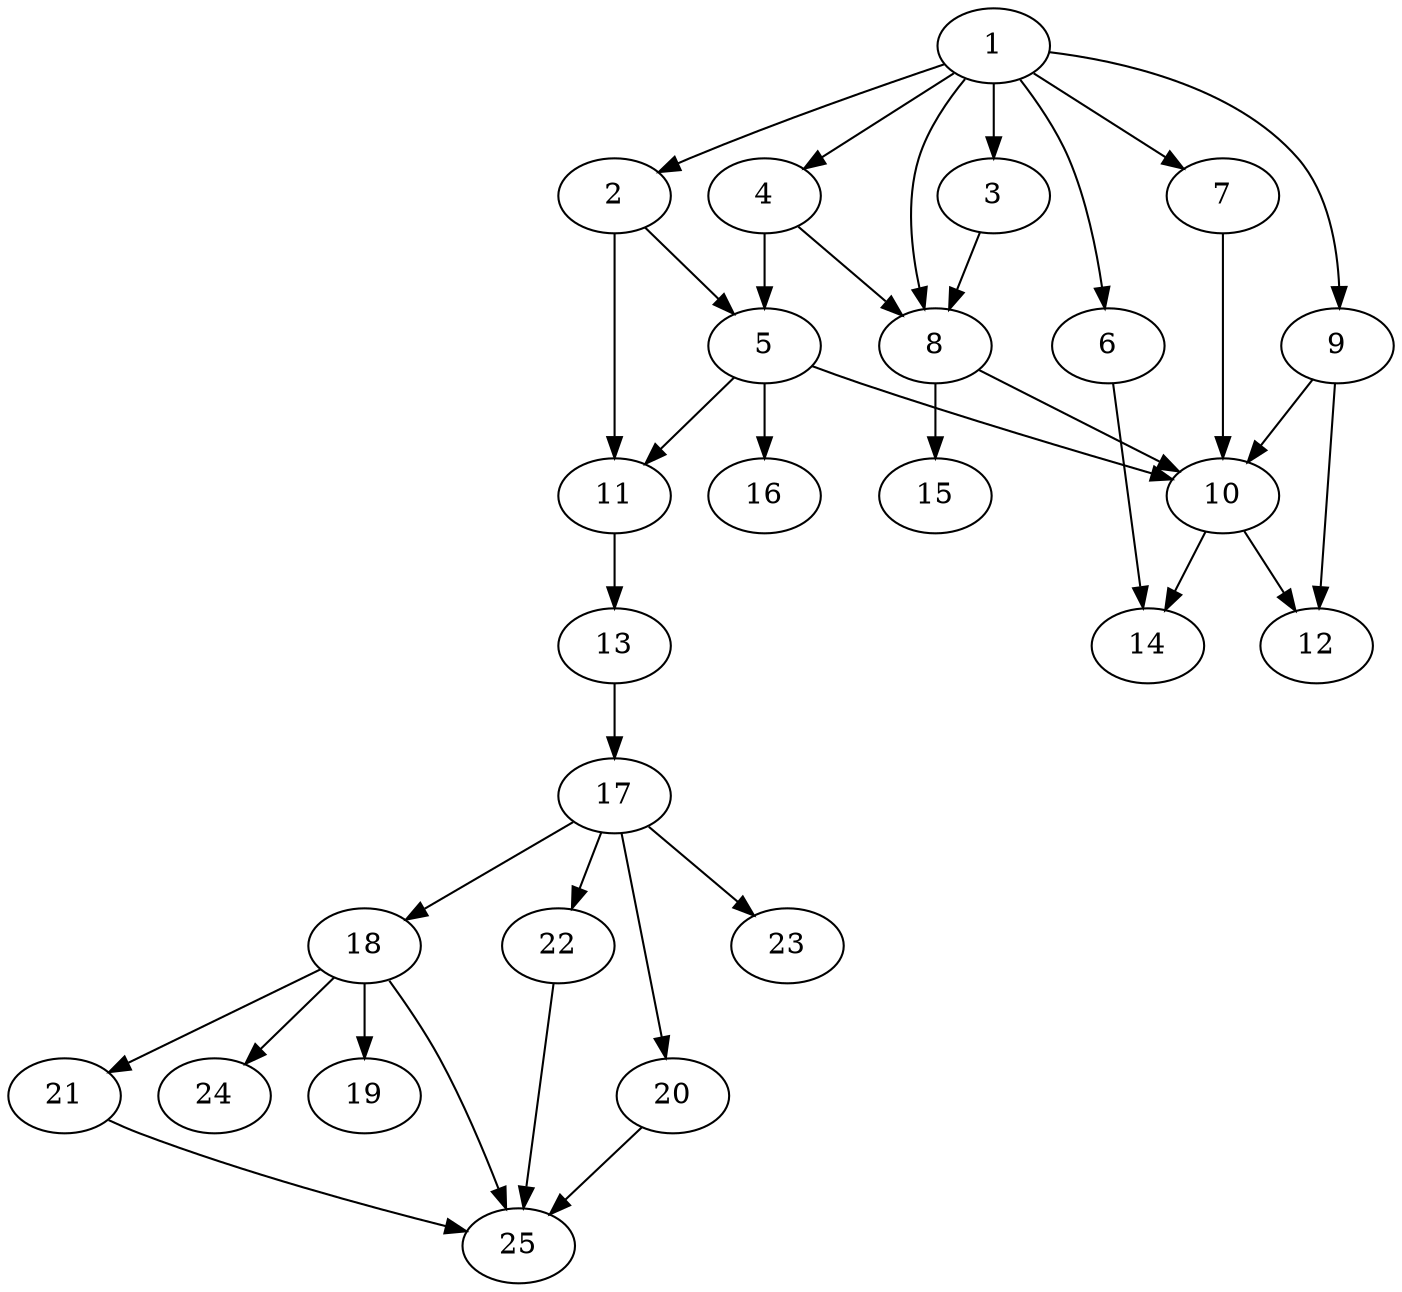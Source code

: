 // DAG automatically generated by daggen at Fri Aug  4 16:35:14 2017
// ./daggen --dot -n 25 --fat 0.5 --regular 0.2 --density 0.8 --jump 2 
digraph G {
  1 [size="312918", alpha="0.05"]
  1 -> 2 [size ="411"]
  1 -> 3 [size ="411"]
  1 -> 4 [size ="411"]
  1 -> 6 [size ="411"]
  1 -> 7 [size ="411"]
  1 -> 8 [size ="411"]
  1 -> 9 [size ="411"]
  2 [size="8590", alpha="0.12"]
  2 -> 5 [size ="34"]
  2 -> 11 [size ="34"]
  3 [size="231928", alpha="0.18"]
  3 -> 8 [size ="302"]
  4 [size="557160", alpha="0.16"]
  4 -> 5 [size ="537"]
  4 -> 8 [size ="537"]
  5 [size="549756", alpha="0.11"]
  5 -> 10 [size ="537"]
  5 -> 11 [size ="537"]
  5 -> 16 [size ="537"]
  6 [size="8590", alpha="0.13"]
  6 -> 14 [size ="34"]
  7 [size="368293", alpha="0.06"]
  7 -> 10 [size ="411"]
  8 [size="75034", alpha="0.03"]
  8 -> 10 [size ="75"]
  8 -> 15 [size ="75"]
  9 [size="1073742", alpha="0.18"]
  9 -> 10 [size ="839"]
  9 -> 12 [size ="839"]
  10 [size="13318", alpha="0.06"]
  10 -> 12 [size ="34"]
  10 -> 14 [size ="34"]
  11 [size="889925", alpha="0.11"]
  11 -> 13 [size ="537"]
  12 [size="6714", alpha="0.16"]
  13 [size="134218", alpha="0.19"]
  13 -> 17 [size ="210"]
  14 [size="206528", alpha="0.20"]
  15 [size="9511", alpha="0.05"]
  16 [size="5761", alpha="0.05"]
  17 [size="134218", alpha="0.11"]
  17 -> 18 [size ="210"]
  17 -> 20 [size ="210"]
  17 -> 22 [size ="210"]
  17 -> 23 [size ="210"]
  18 [size="356986", alpha="0.10"]
  18 -> 19 [size ="411"]
  18 -> 21 [size ="411"]
  18 -> 24 [size ="411"]
  18 -> 25 [size ="411"]
  19 [size="6674", alpha="0.04"]
  20 [size="1192", alpha="0.06"]
  20 -> 25 [size ="34"]
  21 [size="782758", alpha="0.11"]
  21 -> 25 [size ="679"]
  22 [size="134218", alpha="0.18"]
  22 -> 25 [size ="210"]
  23 [size="8590", alpha="0.05"]
  24 [size="808", alpha="0.12"]
  25 [size="11253", alpha="0.18"]
}

